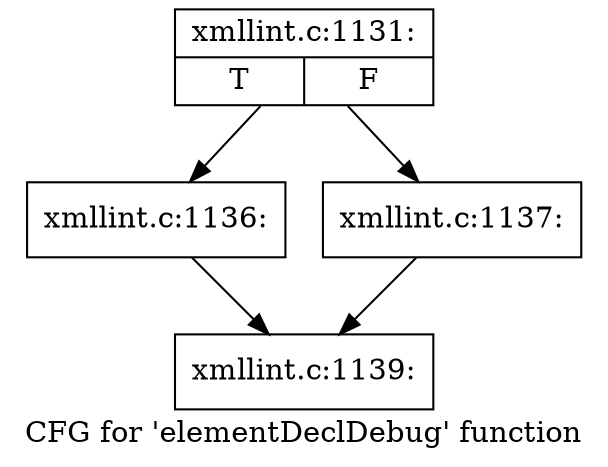 digraph "CFG for 'elementDeclDebug' function" {
	label="CFG for 'elementDeclDebug' function";

	Node0x49c91b0 [shape=record,label="{xmllint.c:1131:|{<s0>T|<s1>F}}"];
	Node0x49c91b0 -> Node0x49c9b90;
	Node0x49c91b0 -> Node0x49c9be0;
	Node0x49c9b90 [shape=record,label="{xmllint.c:1136:}"];
	Node0x49c9b90 -> Node0x49c5ac0;
	Node0x49c9be0 [shape=record,label="{xmllint.c:1137:}"];
	Node0x49c9be0 -> Node0x49c5ac0;
	Node0x49c5ac0 [shape=record,label="{xmllint.c:1139:}"];
}

